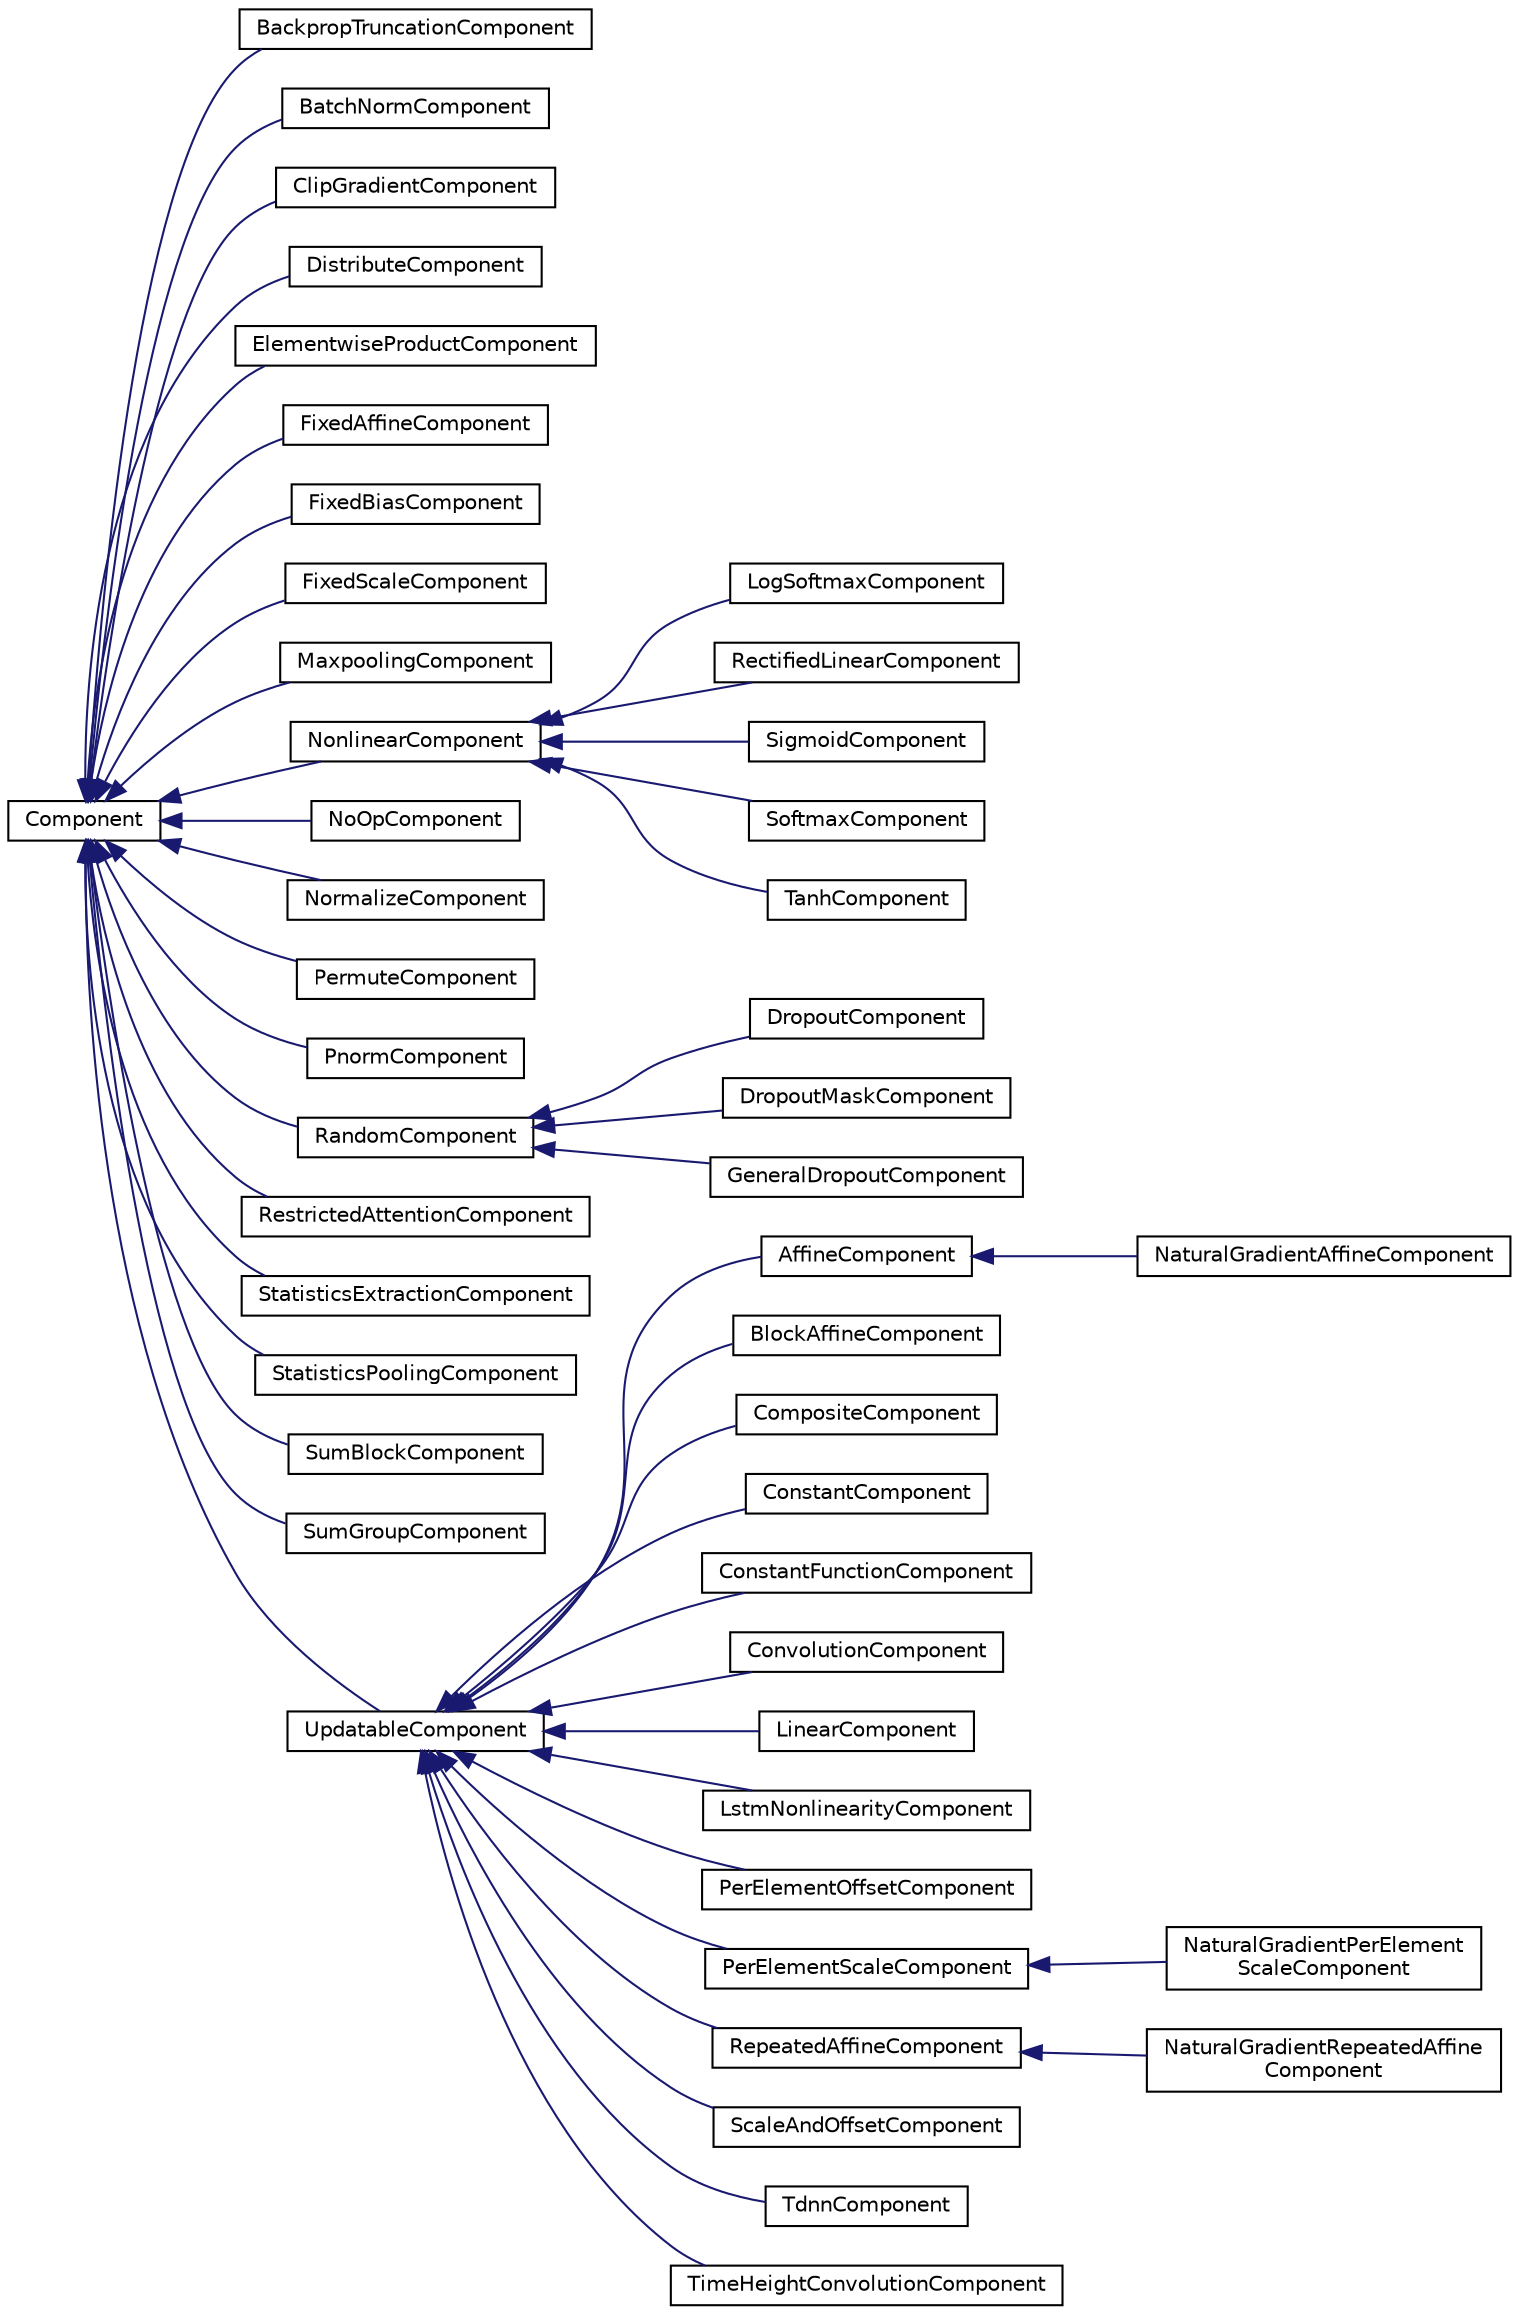 digraph "Graphical Class Hierarchy"
{
  edge [fontname="Helvetica",fontsize="10",labelfontname="Helvetica",labelfontsize="10"];
  node [fontname="Helvetica",fontsize="10",shape=record];
  rankdir="LR";
  Node0 [label="Component",height=0.2,width=0.4,color="black", fillcolor="white", style="filled",URL="$classkaldi_1_1nnet3_1_1Component.html",tooltip="Abstract base-class for neural-net components. "];
  Node0 -> Node1 [dir="back",color="midnightblue",fontsize="10",style="solid",fontname="Helvetica"];
  Node1 [label="BackpropTruncationComponent",height=0.2,width=0.4,color="black", fillcolor="white", style="filled",URL="$classkaldi_1_1nnet3_1_1BackpropTruncationComponent.html"];
  Node0 -> Node2 [dir="back",color="midnightblue",fontsize="10",style="solid",fontname="Helvetica"];
  Node2 [label="BatchNormComponent",height=0.2,width=0.4,color="black", fillcolor="white", style="filled",URL="$classkaldi_1_1nnet3_1_1BatchNormComponent.html"];
  Node0 -> Node3 [dir="back",color="midnightblue",fontsize="10",style="solid",fontname="Helvetica"];
  Node3 [label="ClipGradientComponent",height=0.2,width=0.4,color="black", fillcolor="white", style="filled",URL="$classkaldi_1_1nnet3_1_1ClipGradientComponent.html"];
  Node0 -> Node4 [dir="back",color="midnightblue",fontsize="10",style="solid",fontname="Helvetica"];
  Node4 [label="DistributeComponent",height=0.2,width=0.4,color="black", fillcolor="white", style="filled",URL="$classkaldi_1_1nnet3_1_1DistributeComponent.html",tooltip="This Component takes a larger input-dim than output-dim, where the input-dim must be a multiple of th..."];
  Node0 -> Node5 [dir="back",color="midnightblue",fontsize="10",style="solid",fontname="Helvetica"];
  Node5 [label="ElementwiseProductComponent",height=0.2,width=0.4,color="black", fillcolor="white", style="filled",URL="$classkaldi_1_1nnet3_1_1ElementwiseProductComponent.html"];
  Node0 -> Node6 [dir="back",color="midnightblue",fontsize="10",style="solid",fontname="Helvetica"];
  Node6 [label="FixedAffineComponent",height=0.2,width=0.4,color="black", fillcolor="white", style="filled",URL="$classkaldi_1_1nnet3_1_1FixedAffineComponent.html",tooltip="FixedAffineComponent is an affine transform that is supplied at network initialization time and is no..."];
  Node0 -> Node7 [dir="back",color="midnightblue",fontsize="10",style="solid",fontname="Helvetica"];
  Node7 [label="FixedBiasComponent",height=0.2,width=0.4,color="black", fillcolor="white", style="filled",URL="$classkaldi_1_1nnet3_1_1FixedBiasComponent.html",tooltip="FixedBiasComponent applies a fixed per-element bias; it&#39;s similar to the AddShift component in the nn..."];
  Node0 -> Node8 [dir="back",color="midnightblue",fontsize="10",style="solid",fontname="Helvetica"];
  Node8 [label="FixedScaleComponent",height=0.2,width=0.4,color="black", fillcolor="white", style="filled",URL="$classkaldi_1_1nnet3_1_1FixedScaleComponent.html",tooltip="FixedScaleComponent applies a fixed per-element scale; it&#39;s similar to the Rescale component in the n..."];
  Node0 -> Node9 [dir="back",color="midnightblue",fontsize="10",style="solid",fontname="Helvetica"];
  Node9 [label="MaxpoolingComponent",height=0.2,width=0.4,color="black", fillcolor="white", style="filled",URL="$classkaldi_1_1nnet3_1_1MaxpoolingComponent.html"];
  Node0 -> Node10 [dir="back",color="midnightblue",fontsize="10",style="solid",fontname="Helvetica"];
  Node10 [label="NonlinearComponent",height=0.2,width=0.4,color="black", fillcolor="white", style="filled",URL="$classkaldi_1_1nnet3_1_1NonlinearComponent.html"];
  Node10 -> Node11 [dir="back",color="midnightblue",fontsize="10",style="solid",fontname="Helvetica"];
  Node11 [label="LogSoftmaxComponent",height=0.2,width=0.4,color="black", fillcolor="white", style="filled",URL="$classkaldi_1_1nnet3_1_1LogSoftmaxComponent.html"];
  Node10 -> Node12 [dir="back",color="midnightblue",fontsize="10",style="solid",fontname="Helvetica"];
  Node12 [label="RectifiedLinearComponent",height=0.2,width=0.4,color="black", fillcolor="white", style="filled",URL="$classkaldi_1_1nnet3_1_1RectifiedLinearComponent.html"];
  Node10 -> Node13 [dir="back",color="midnightblue",fontsize="10",style="solid",fontname="Helvetica"];
  Node13 [label="SigmoidComponent",height=0.2,width=0.4,color="black", fillcolor="white", style="filled",URL="$classkaldi_1_1nnet3_1_1SigmoidComponent.html"];
  Node10 -> Node14 [dir="back",color="midnightblue",fontsize="10",style="solid",fontname="Helvetica"];
  Node14 [label="SoftmaxComponent",height=0.2,width=0.4,color="black", fillcolor="white", style="filled",URL="$classkaldi_1_1nnet3_1_1SoftmaxComponent.html"];
  Node10 -> Node15 [dir="back",color="midnightblue",fontsize="10",style="solid",fontname="Helvetica"];
  Node15 [label="TanhComponent",height=0.2,width=0.4,color="black", fillcolor="white", style="filled",URL="$classkaldi_1_1nnet3_1_1TanhComponent.html"];
  Node0 -> Node16 [dir="back",color="midnightblue",fontsize="10",style="solid",fontname="Helvetica"];
  Node16 [label="NoOpComponent",height=0.2,width=0.4,color="black", fillcolor="white", style="filled",URL="$classkaldi_1_1nnet3_1_1NoOpComponent.html",tooltip="NoOpComponent just duplicates its input. "];
  Node0 -> Node17 [dir="back",color="midnightblue",fontsize="10",style="solid",fontname="Helvetica"];
  Node17 [label="NormalizeComponent",height=0.2,width=0.4,color="black", fillcolor="white", style="filled",URL="$classkaldi_1_1nnet3_1_1NormalizeComponent.html"];
  Node0 -> Node18 [dir="back",color="midnightblue",fontsize="10",style="solid",fontname="Helvetica"];
  Node18 [label="PermuteComponent",height=0.2,width=0.4,color="black", fillcolor="white", style="filled",URL="$classkaldi_1_1nnet3_1_1PermuteComponent.html",tooltip="PermuteComponent changes the order of the columns (i.e. "];
  Node0 -> Node19 [dir="back",color="midnightblue",fontsize="10",style="solid",fontname="Helvetica"];
  Node19 [label="PnormComponent",height=0.2,width=0.4,color="black", fillcolor="white", style="filled",URL="$classkaldi_1_1nnet3_1_1PnormComponent.html"];
  Node0 -> Node20 [dir="back",color="midnightblue",fontsize="10",style="solid",fontname="Helvetica"];
  Node20 [label="RandomComponent",height=0.2,width=0.4,color="black", fillcolor="white", style="filled",URL="$classkaldi_1_1nnet3_1_1RandomComponent.html"];
  Node20 -> Node21 [dir="back",color="midnightblue",fontsize="10",style="solid",fontname="Helvetica"];
  Node21 [label="DropoutComponent",height=0.2,width=0.4,color="black", fillcolor="white", style="filled",URL="$classkaldi_1_1nnet3_1_1DropoutComponent.html"];
  Node20 -> Node22 [dir="back",color="midnightblue",fontsize="10",style="solid",fontname="Helvetica"];
  Node22 [label="DropoutMaskComponent",height=0.2,width=0.4,color="black", fillcolor="white", style="filled",URL="$classkaldi_1_1nnet3_1_1DropoutMaskComponent.html"];
  Node20 -> Node23 [dir="back",color="midnightblue",fontsize="10",style="solid",fontname="Helvetica"];
  Node23 [label="GeneralDropoutComponent",height=0.2,width=0.4,color="black", fillcolor="white", style="filled",URL="$classkaldi_1_1nnet3_1_1GeneralDropoutComponent.html",tooltip="GeneralDropoutComponent implements dropout, including a continuous variant where the thing we multipl..."];
  Node0 -> Node24 [dir="back",color="midnightblue",fontsize="10",style="solid",fontname="Helvetica"];
  Node24 [label="RestrictedAttentionComponent",height=0.2,width=0.4,color="black", fillcolor="white", style="filled",URL="$classkaldi_1_1nnet3_1_1RestrictedAttentionComponent.html",tooltip="RestrictedAttentionComponent implements an attention model with restricted temporal context..."];
  Node0 -> Node25 [dir="back",color="midnightblue",fontsize="10",style="solid",fontname="Helvetica"];
  Node25 [label="StatisticsExtractionComponent",height=0.2,width=0.4,color="black", fillcolor="white", style="filled",URL="$classkaldi_1_1nnet3_1_1StatisticsExtractionComponent.html"];
  Node0 -> Node26 [dir="back",color="midnightblue",fontsize="10",style="solid",fontname="Helvetica"];
  Node26 [label="StatisticsPoolingComponent",height=0.2,width=0.4,color="black", fillcolor="white", style="filled",URL="$classkaldi_1_1nnet3_1_1StatisticsPoolingComponent.html"];
  Node0 -> Node27 [dir="back",color="midnightblue",fontsize="10",style="solid",fontname="Helvetica"];
  Node27 [label="SumBlockComponent",height=0.2,width=0.4,color="black", fillcolor="white", style="filled",URL="$classkaldi_1_1nnet3_1_1SumBlockComponent.html",tooltip="SumBlockComponent sums over blocks of its input: for instance, if you create one with the config \"inp..."];
  Node0 -> Node28 [dir="back",color="midnightblue",fontsize="10",style="solid",fontname="Helvetica"];
  Node28 [label="SumGroupComponent",height=0.2,width=0.4,color="black", fillcolor="white", style="filled",URL="$classkaldi_1_1nnet3_1_1SumGroupComponent.html",tooltip="SumGroupComponent is used to sum up groups of posteriors. "];
  Node0 -> Node29 [dir="back",color="midnightblue",fontsize="10",style="solid",fontname="Helvetica"];
  Node29 [label="UpdatableComponent",height=0.2,width=0.4,color="black", fillcolor="white", style="filled",URL="$classkaldi_1_1nnet3_1_1UpdatableComponent.html",tooltip="Class UpdatableComponent is a Component which has trainable parameters; it extends the interface of C..."];
  Node29 -> Node30 [dir="back",color="midnightblue",fontsize="10",style="solid",fontname="Helvetica"];
  Node30 [label="AffineComponent",height=0.2,width=0.4,color="black", fillcolor="white", style="filled",URL="$classkaldi_1_1nnet3_1_1AffineComponent.html"];
  Node30 -> Node31 [dir="back",color="midnightblue",fontsize="10",style="solid",fontname="Helvetica"];
  Node31 [label="NaturalGradientAffineComponent",height=0.2,width=0.4,color="black", fillcolor="white", style="filled",URL="$classkaldi_1_1nnet3_1_1NaturalGradientAffineComponent.html"];
  Node29 -> Node32 [dir="back",color="midnightblue",fontsize="10",style="solid",fontname="Helvetica"];
  Node32 [label="BlockAffineComponent",height=0.2,width=0.4,color="black", fillcolor="white", style="filled",URL="$classkaldi_1_1nnet3_1_1BlockAffineComponent.html",tooltip="This class implements an affine transform using a block diagonal matrix e.g., one whose weight matrix..."];
  Node29 -> Node33 [dir="back",color="midnightblue",fontsize="10",style="solid",fontname="Helvetica"];
  Node33 [label="CompositeComponent",height=0.2,width=0.4,color="black", fillcolor="white", style="filled",URL="$classkaldi_1_1nnet3_1_1CompositeComponent.html",tooltip="CompositeComponent is a component representing a sequence of [simple] components. ..."];
  Node29 -> Node34 [dir="back",color="midnightblue",fontsize="10",style="solid",fontname="Helvetica"];
  Node34 [label="ConstantComponent",height=0.2,width=0.4,color="black", fillcolor="white", style="filled",URL="$classkaldi_1_1nnet3_1_1ConstantComponent.html"];
  Node29 -> Node35 [dir="back",color="midnightblue",fontsize="10",style="solid",fontname="Helvetica"];
  Node35 [label="ConstantFunctionComponent",height=0.2,width=0.4,color="black", fillcolor="white", style="filled",URL="$classkaldi_1_1nnet3_1_1ConstantFunctionComponent.html"];
  Node29 -> Node36 [dir="back",color="midnightblue",fontsize="10",style="solid",fontname="Helvetica"];
  Node36 [label="ConvolutionComponent",height=0.2,width=0.4,color="black", fillcolor="white", style="filled",URL="$classkaldi_1_1nnet3_1_1ConvolutionComponent.html",tooltip="WARNING, this component is deprecated in favor of TimeHeightConvolutionComponent, and will be deleted..."];
  Node29 -> Node37 [dir="back",color="midnightblue",fontsize="10",style="solid",fontname="Helvetica"];
  Node37 [label="LinearComponent",height=0.2,width=0.4,color="black", fillcolor="white", style="filled",URL="$classkaldi_1_1nnet3_1_1LinearComponent.html"];
  Node29 -> Node38 [dir="back",color="midnightblue",fontsize="10",style="solid",fontname="Helvetica"];
  Node38 [label="LstmNonlinearityComponent",height=0.2,width=0.4,color="black", fillcolor="white", style="filled",URL="$classkaldi_1_1nnet3_1_1LstmNonlinearityComponent.html"];
  Node29 -> Node39 [dir="back",color="midnightblue",fontsize="10",style="solid",fontname="Helvetica"];
  Node39 [label="PerElementOffsetComponent",height=0.2,width=0.4,color="black", fillcolor="white", style="filled",URL="$classkaldi_1_1nnet3_1_1PerElementOffsetComponent.html"];
  Node29 -> Node40 [dir="back",color="midnightblue",fontsize="10",style="solid",fontname="Helvetica"];
  Node40 [label="PerElementScaleComponent",height=0.2,width=0.4,color="black", fillcolor="white", style="filled",URL="$classkaldi_1_1nnet3_1_1PerElementScaleComponent.html",tooltip="PerElementScaleComponent scales each dimension of its input with a separate trainable scale; it&#39;s lik..."];
  Node40 -> Node41 [dir="back",color="midnightblue",fontsize="10",style="solid",fontname="Helvetica"];
  Node41 [label="NaturalGradientPerElement\lScaleComponent",height=0.2,width=0.4,color="black", fillcolor="white", style="filled",URL="$classkaldi_1_1nnet3_1_1NaturalGradientPerElementScaleComponent.html",tooltip="NaturalGradientPerElementScaleComponent is like PerElementScaleComponent but it uses a natural gradie..."];
  Node29 -> Node42 [dir="back",color="midnightblue",fontsize="10",style="solid",fontname="Helvetica"];
  Node42 [label="RepeatedAffineComponent",height=0.2,width=0.4,color="black", fillcolor="white", style="filled",URL="$classkaldi_1_1nnet3_1_1RepeatedAffineComponent.html"];
  Node42 -> Node43 [dir="back",color="midnightblue",fontsize="10",style="solid",fontname="Helvetica"];
  Node43 [label="NaturalGradientRepeatedAffine\lComponent",height=0.2,width=0.4,color="black", fillcolor="white", style="filled",URL="$classkaldi_1_1nnet3_1_1NaturalGradientRepeatedAffineComponent.html"];
  Node29 -> Node44 [dir="back",color="midnightblue",fontsize="10",style="solid",fontname="Helvetica"];
  Node44 [label="ScaleAndOffsetComponent",height=0.2,width=0.4,color="black", fillcolor="white", style="filled",URL="$classkaldi_1_1nnet3_1_1ScaleAndOffsetComponent.html"];
  Node29 -> Node45 [dir="back",color="midnightblue",fontsize="10",style="solid",fontname="Helvetica"];
  Node45 [label="TdnnComponent",height=0.2,width=0.4,color="black", fillcolor="white", style="filled",URL="$classkaldi_1_1nnet3_1_1TdnnComponent.html",tooltip="TdnnComponent is a more memory-efficient alternative to manually splicing several frames of input and..."];
  Node29 -> Node46 [dir="back",color="midnightblue",fontsize="10",style="solid",fontname="Helvetica"];
  Node46 [label="TimeHeightConvolutionComponent",height=0.2,width=0.4,color="black", fillcolor="white", style="filled",URL="$classkaldi_1_1nnet3_1_1TimeHeightConvolutionComponent.html",tooltip="TimeHeightConvolutionComponent implements 2-dimensional convolution where one of the dimensions of co..."];
}

